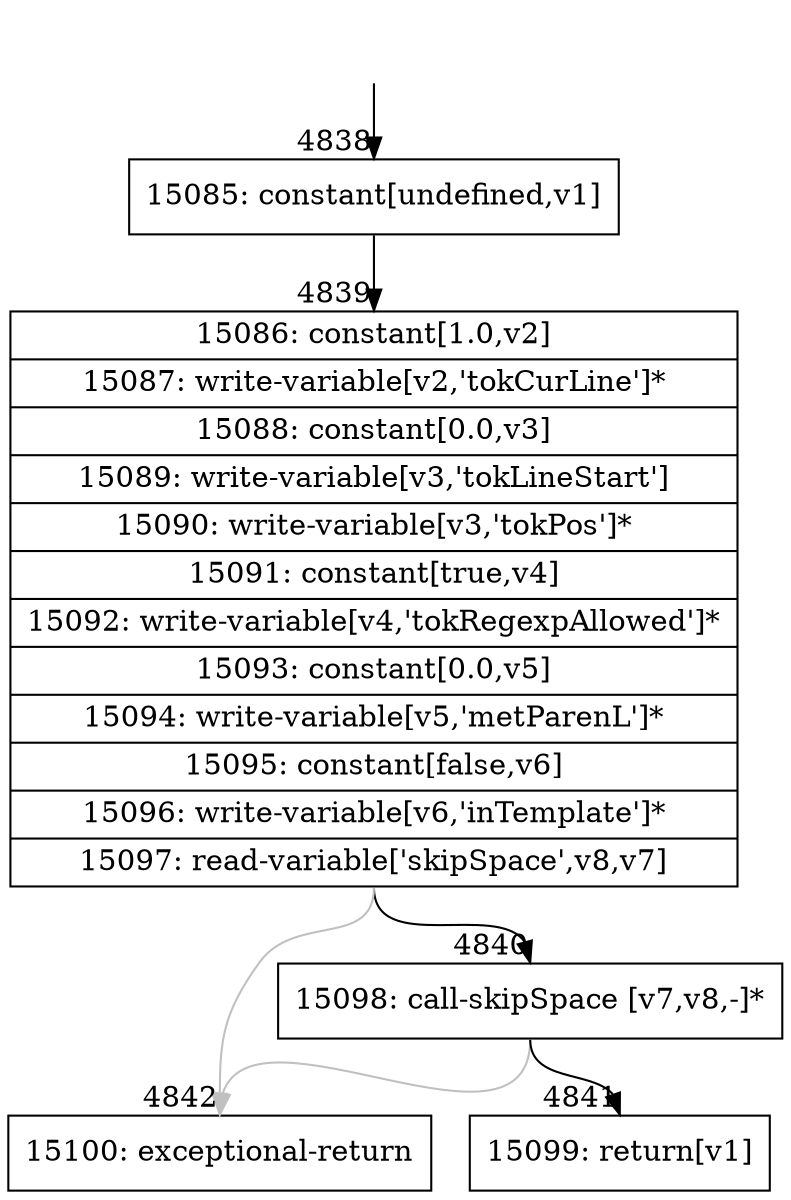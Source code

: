 digraph {
rankdir="TD"
BB_entry300[shape=none,label=""];
BB_entry300 -> BB4838 [tailport=s, headport=n, headlabel="    4838"]
BB4838 [shape=record label="{15085: constant[undefined,v1]}" ] 
BB4838 -> BB4839 [tailport=s, headport=n, headlabel="      4839"]
BB4839 [shape=record label="{15086: constant[1.0,v2]|15087: write-variable[v2,'tokCurLine']*|15088: constant[0.0,v3]|15089: write-variable[v3,'tokLineStart']|15090: write-variable[v3,'tokPos']*|15091: constant[true,v4]|15092: write-variable[v4,'tokRegexpAllowed']*|15093: constant[0.0,v5]|15094: write-variable[v5,'metParenL']*|15095: constant[false,v6]|15096: write-variable[v6,'inTemplate']*|15097: read-variable['skipSpace',v8,v7]}" ] 
BB4839 -> BB4840 [tailport=s, headport=n, headlabel="      4840"]
BB4839 -> BB4842 [tailport=s, headport=n, color=gray, headlabel="      4842"]
BB4840 [shape=record label="{15098: call-skipSpace [v7,v8,-]*}" ] 
BB4840 -> BB4841 [tailport=s, headport=n, headlabel="      4841"]
BB4840 -> BB4842 [tailport=s, headport=n, color=gray]
BB4841 [shape=record label="{15099: return[v1]}" ] 
BB4842 [shape=record label="{15100: exceptional-return}" ] 
//#$~ 5118
}
